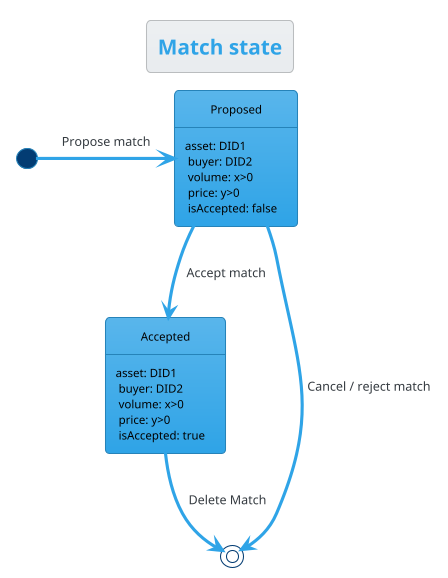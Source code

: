 @startuml Match state
title Match state
!theme cerulean

skinparam maxMessageSize 150
skinparam defaultTextAlignment center
skinparam noteTextAlignment left
skinparam StateFontColor Black

state "Proposed" as pr: asset: DID1\n \
buyer: DID2\n \
volume: x>0\n \
price: y>0\n \
isAccepted: false
state "Accepted" as ac: asset: DID1\n \
buyer: DID2\n \
volume: x>0\n \
price: y>0\n \
isAccepted: true

[*] -> pr: Propose match
pr --> [*]: Cancel / reject match
pr --> ac: Accept match
ac --> [*]:Delete Match

@enduml